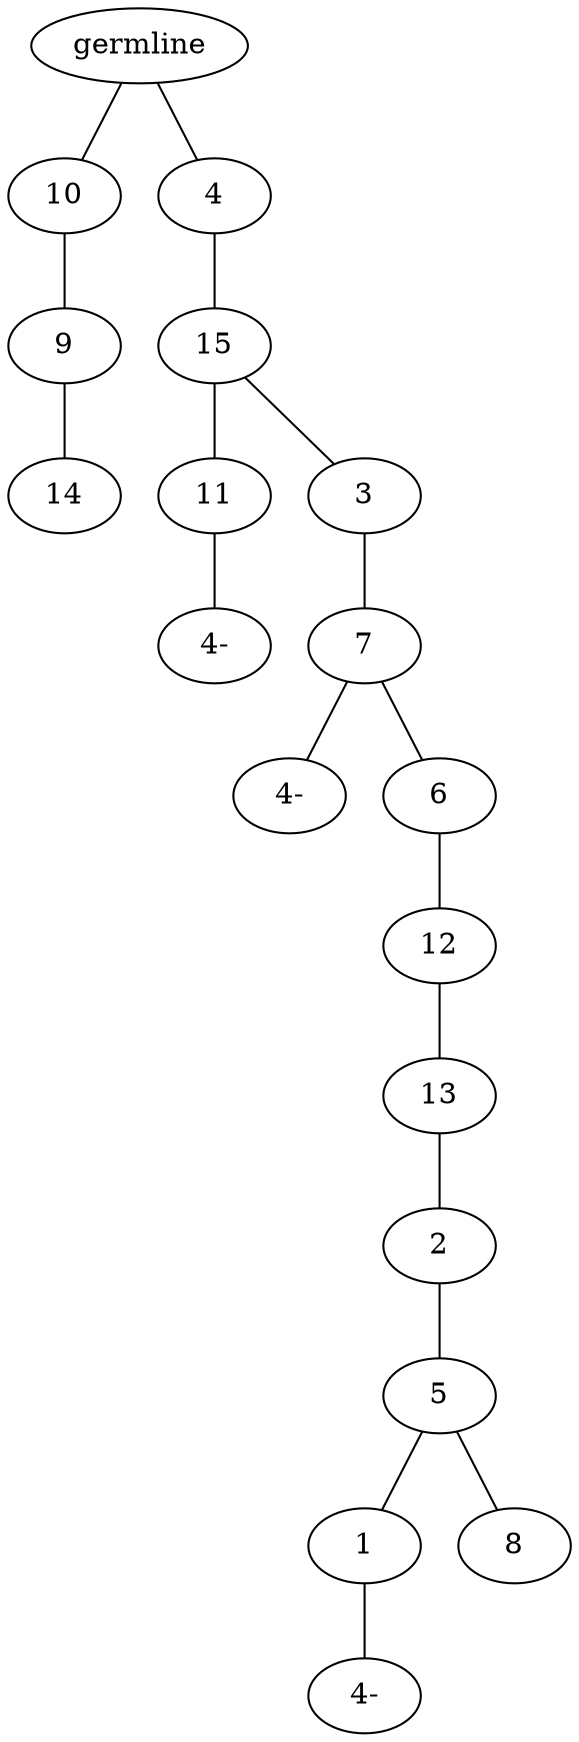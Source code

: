 graph tree {
    "140138351524736" [label="germline"];
    "140138352779904" [label="10"];
    "140138352779664" [label="9"];
    "140138351302256" [label="14"];
    "140138352781152" [label="4"];
    "140138352780144" [label="15"];
    "140138352780528" [label="11"];
    "140138352781488" [label="4-"];
    "140138352782880" [label="3"];
    "140138352782688" [label="7"];
    "140138352782736" [label="4-"];
    "140138352782400" [label="6"];
    "140138352885824" [label="12"];
    "140138352886208" [label="13"];
    "140138352886544" [label="2"];
    "140138352886832" [label="5"];
    "140138352781680" [label="1"];
    "140138352781968" [label="4-"];
    "140138352886928" [label="8"];
    "140138351524736" -- "140138352779904";
    "140138351524736" -- "140138352781152";
    "140138352779904" -- "140138352779664";
    "140138352779664" -- "140138351302256";
    "140138352781152" -- "140138352780144";
    "140138352780144" -- "140138352780528";
    "140138352780144" -- "140138352782880";
    "140138352780528" -- "140138352781488";
    "140138352782880" -- "140138352782688";
    "140138352782688" -- "140138352782736";
    "140138352782688" -- "140138352782400";
    "140138352782400" -- "140138352885824";
    "140138352885824" -- "140138352886208";
    "140138352886208" -- "140138352886544";
    "140138352886544" -- "140138352886832";
    "140138352886832" -- "140138352781680";
    "140138352886832" -- "140138352886928";
    "140138352781680" -- "140138352781968";
}
